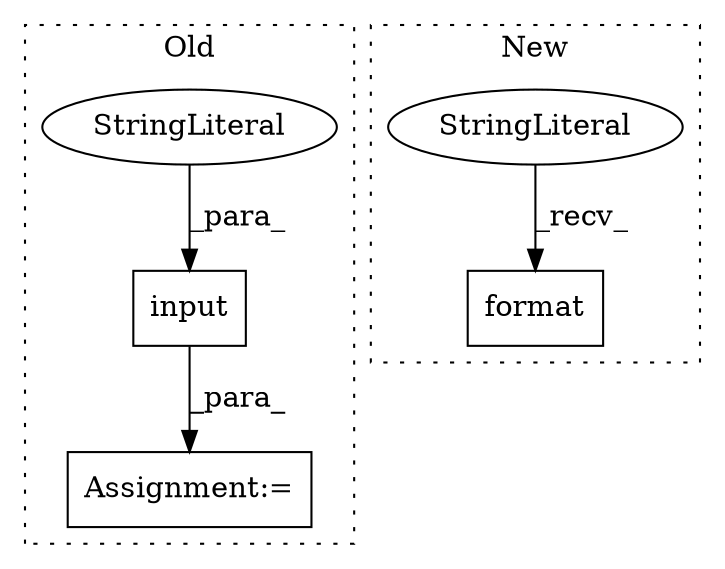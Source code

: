 digraph G {
subgraph cluster0 {
1 [label="input" a="32" s="800,854" l="6,1" shape="box"];
4 [label="Assignment:=" a="7" s="795" l="1" shape="box"];
5 [label="StringLiteral" a="45" s="806" l="48" shape="ellipse"];
label = "Old";
style="dotted";
}
subgraph cluster1 {
2 [label="format" a="32" s="1377,1397" l="7,1" shape="box"];
3 [label="StringLiteral" a="45" s="1349" l="27" shape="ellipse"];
label = "New";
style="dotted";
}
1 -> 4 [label="_para_"];
3 -> 2 [label="_recv_"];
5 -> 1 [label="_para_"];
}